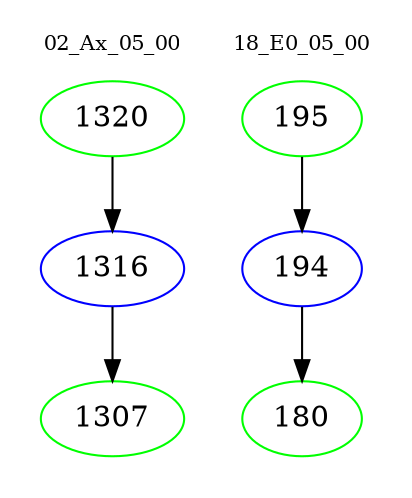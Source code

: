digraph{
subgraph cluster_0 {
color = white
label = "02_Ax_05_00";
fontsize=10;
T0_1320 [label="1320", color="green"]
T0_1320 -> T0_1316 [color="black"]
T0_1316 [label="1316", color="blue"]
T0_1316 -> T0_1307 [color="black"]
T0_1307 [label="1307", color="green"]
}
subgraph cluster_1 {
color = white
label = "18_E0_05_00";
fontsize=10;
T1_195 [label="195", color="green"]
T1_195 -> T1_194 [color="black"]
T1_194 [label="194", color="blue"]
T1_194 -> T1_180 [color="black"]
T1_180 [label="180", color="green"]
}
}
